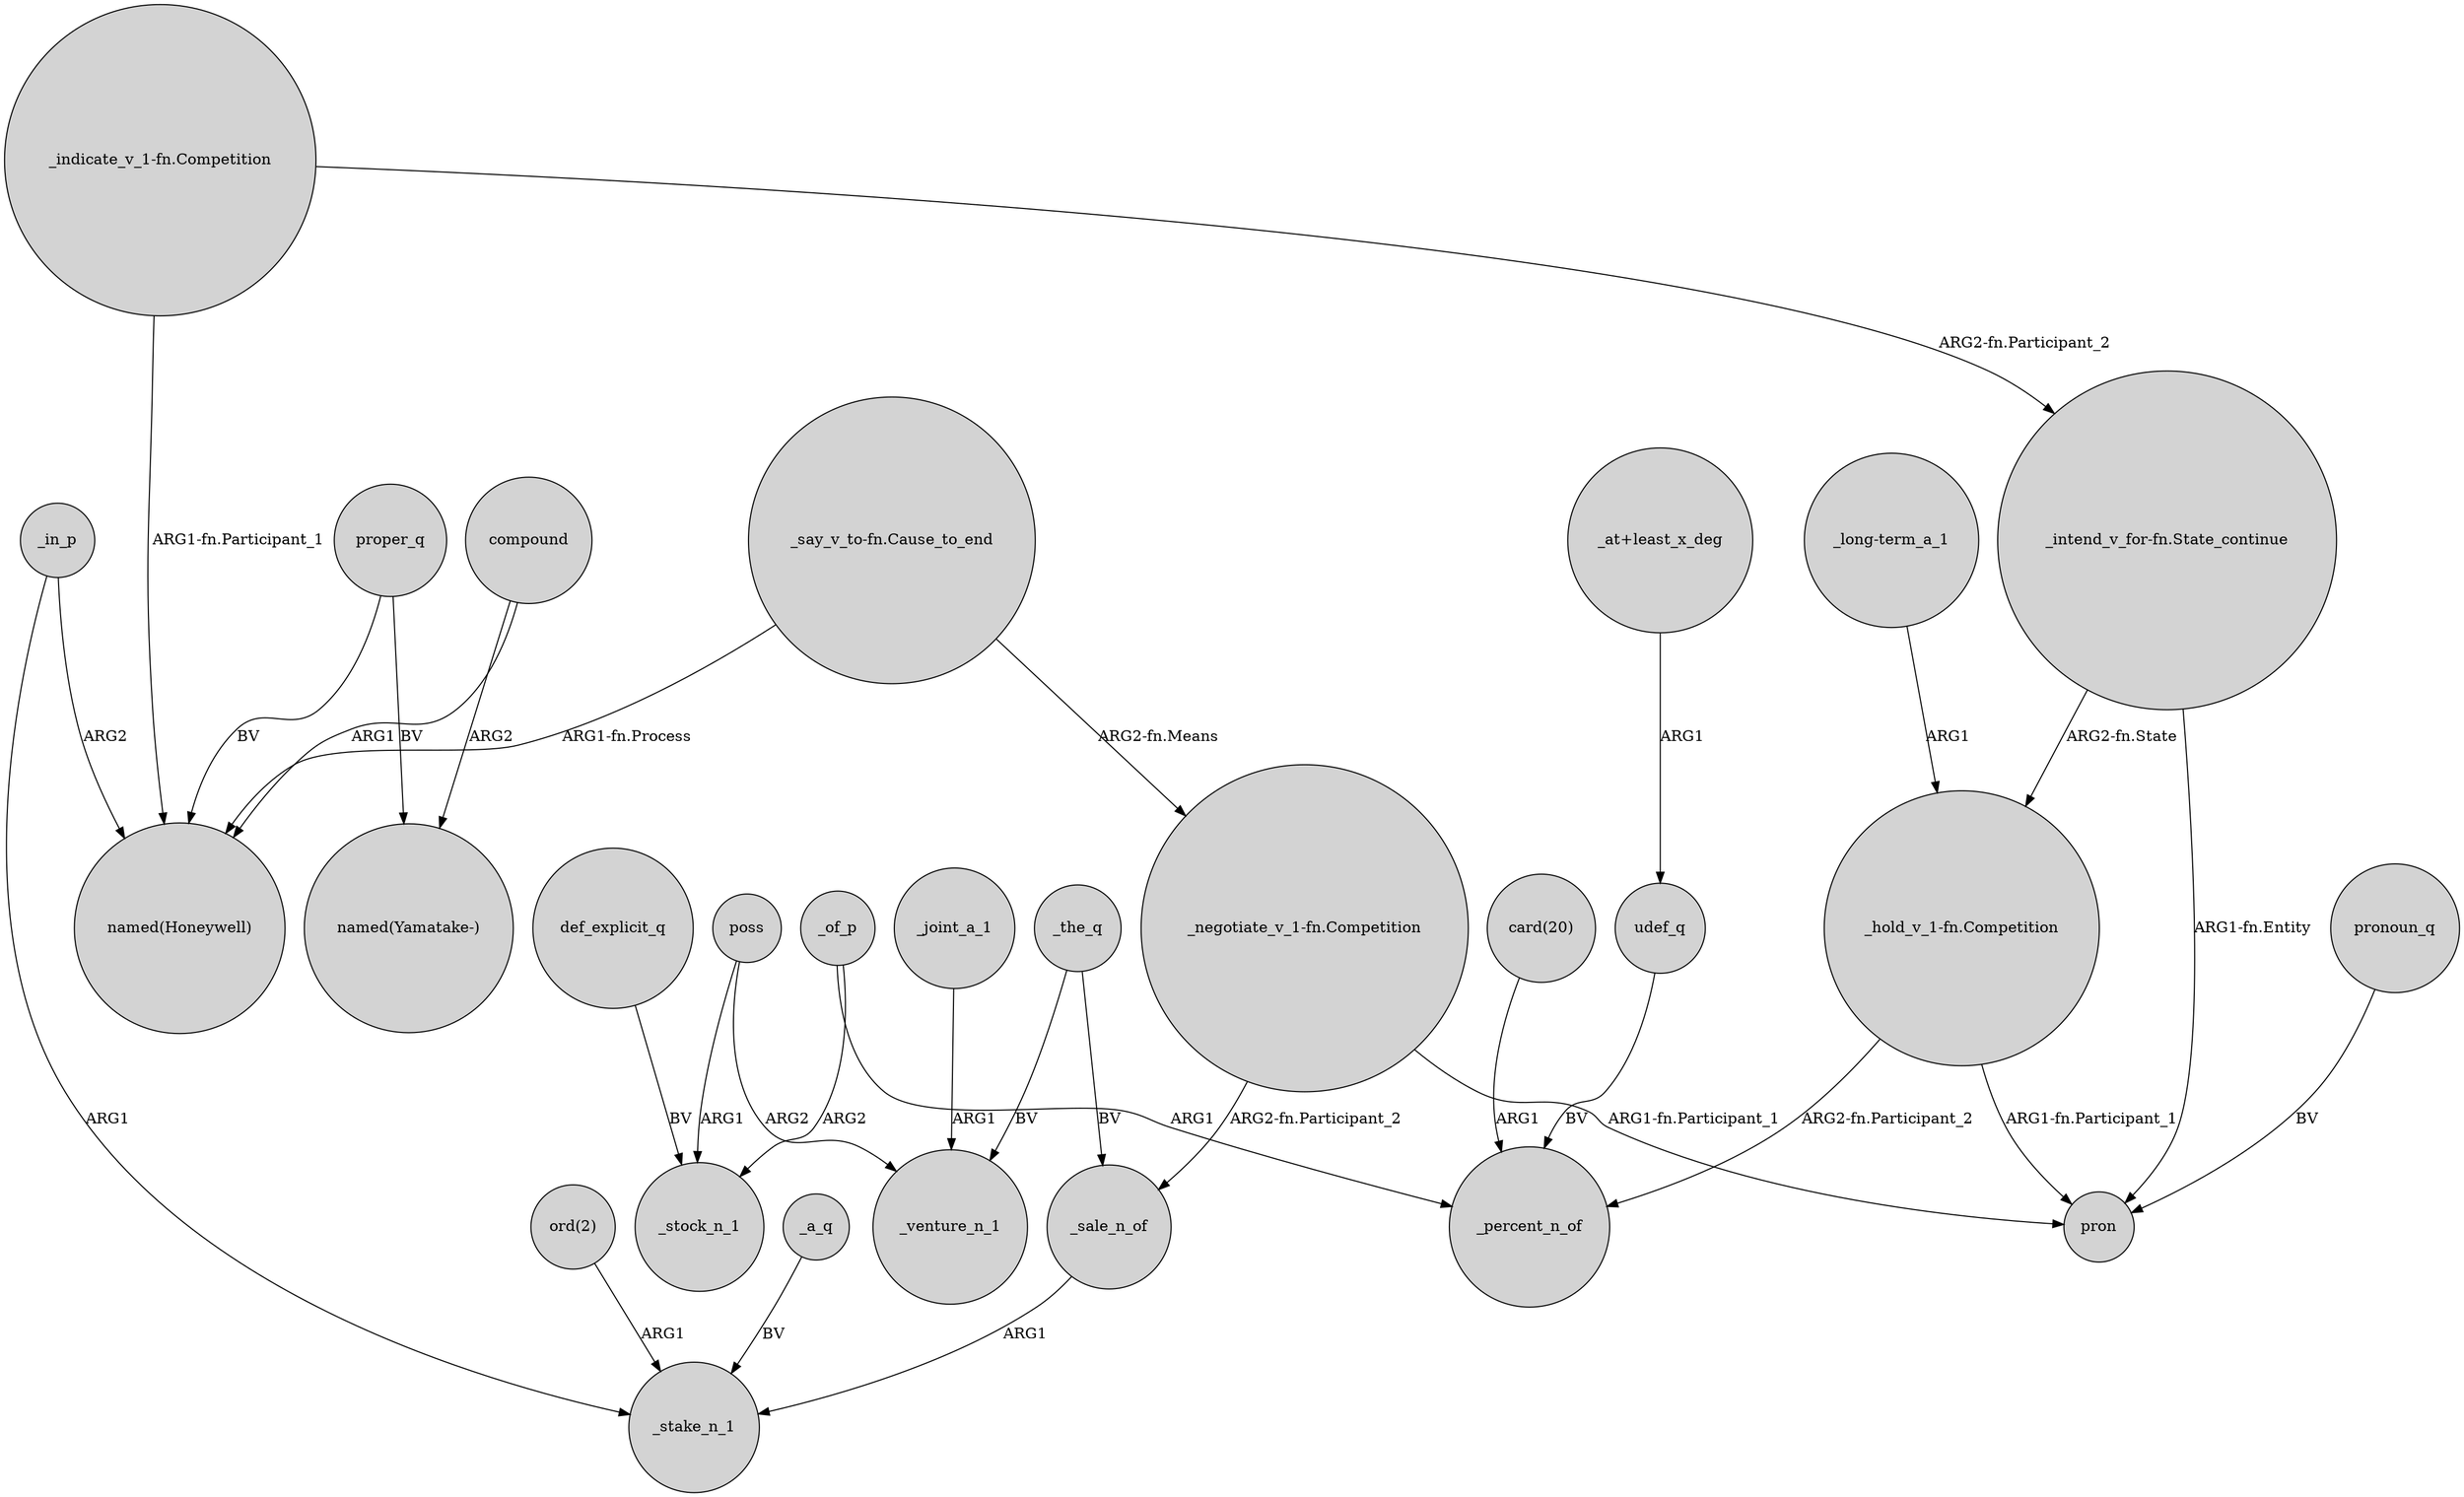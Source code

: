 digraph {
	node [shape=circle style=filled]
	compound -> "named(Yamatake-)" [label=ARG2]
	"_say_v_to-fn.Cause_to_end" -> "_negotiate_v_1-fn.Competition" [label="ARG2-fn.Means"]
	"_negotiate_v_1-fn.Competition" -> _sale_n_of [label="ARG2-fn.Participant_2"]
	"ord(2)" -> _stake_n_1 [label=ARG1]
	"card(20)" -> _percent_n_of [label=ARG1]
	_joint_a_1 -> _venture_n_1 [label=ARG1]
	_in_p -> "named(Honeywell)" [label=ARG2]
	"_hold_v_1-fn.Competition" -> _percent_n_of [label="ARG2-fn.Participant_2"]
	def_explicit_q -> _stock_n_1 [label=BV]
	_sale_n_of -> _stake_n_1 [label=ARG1]
	"_hold_v_1-fn.Competition" -> pron [label="ARG1-fn.Participant_1"]
	_of_p -> _percent_n_of [label=ARG1]
	"_say_v_to-fn.Cause_to_end" -> "named(Honeywell)" [label="ARG1-fn.Process"]
	proper_q -> "named(Honeywell)" [label=BV]
	pronoun_q -> pron [label=BV]
	"_negotiate_v_1-fn.Competition" -> pron [label="ARG1-fn.Participant_1"]
	udef_q -> _percent_n_of [label=BV]
	poss -> _venture_n_1 [label=ARG2]
	compound -> "named(Honeywell)" [label=ARG1]
	"_long-term_a_1" -> "_hold_v_1-fn.Competition" [label=ARG1]
	poss -> _stock_n_1 [label=ARG1]
	_of_p -> _stock_n_1 [label=ARG2]
	proper_q -> "named(Yamatake-)" [label=BV]
	"_at+least_x_deg" -> udef_q [label=ARG1]
	"_indicate_v_1-fn.Competition" -> "named(Honeywell)" [label="ARG1-fn.Participant_1"]
	"_intend_v_for-fn.State_continue" -> pron [label="ARG1-fn.Entity"]
	_the_q -> _venture_n_1 [label=BV]
	_the_q -> _sale_n_of [label=BV]
	_in_p -> _stake_n_1 [label=ARG1]
	"_indicate_v_1-fn.Competition" -> "_intend_v_for-fn.State_continue" [label="ARG2-fn.Participant_2"]
	_a_q -> _stake_n_1 [label=BV]
	"_intend_v_for-fn.State_continue" -> "_hold_v_1-fn.Competition" [label="ARG2-fn.State"]
}
